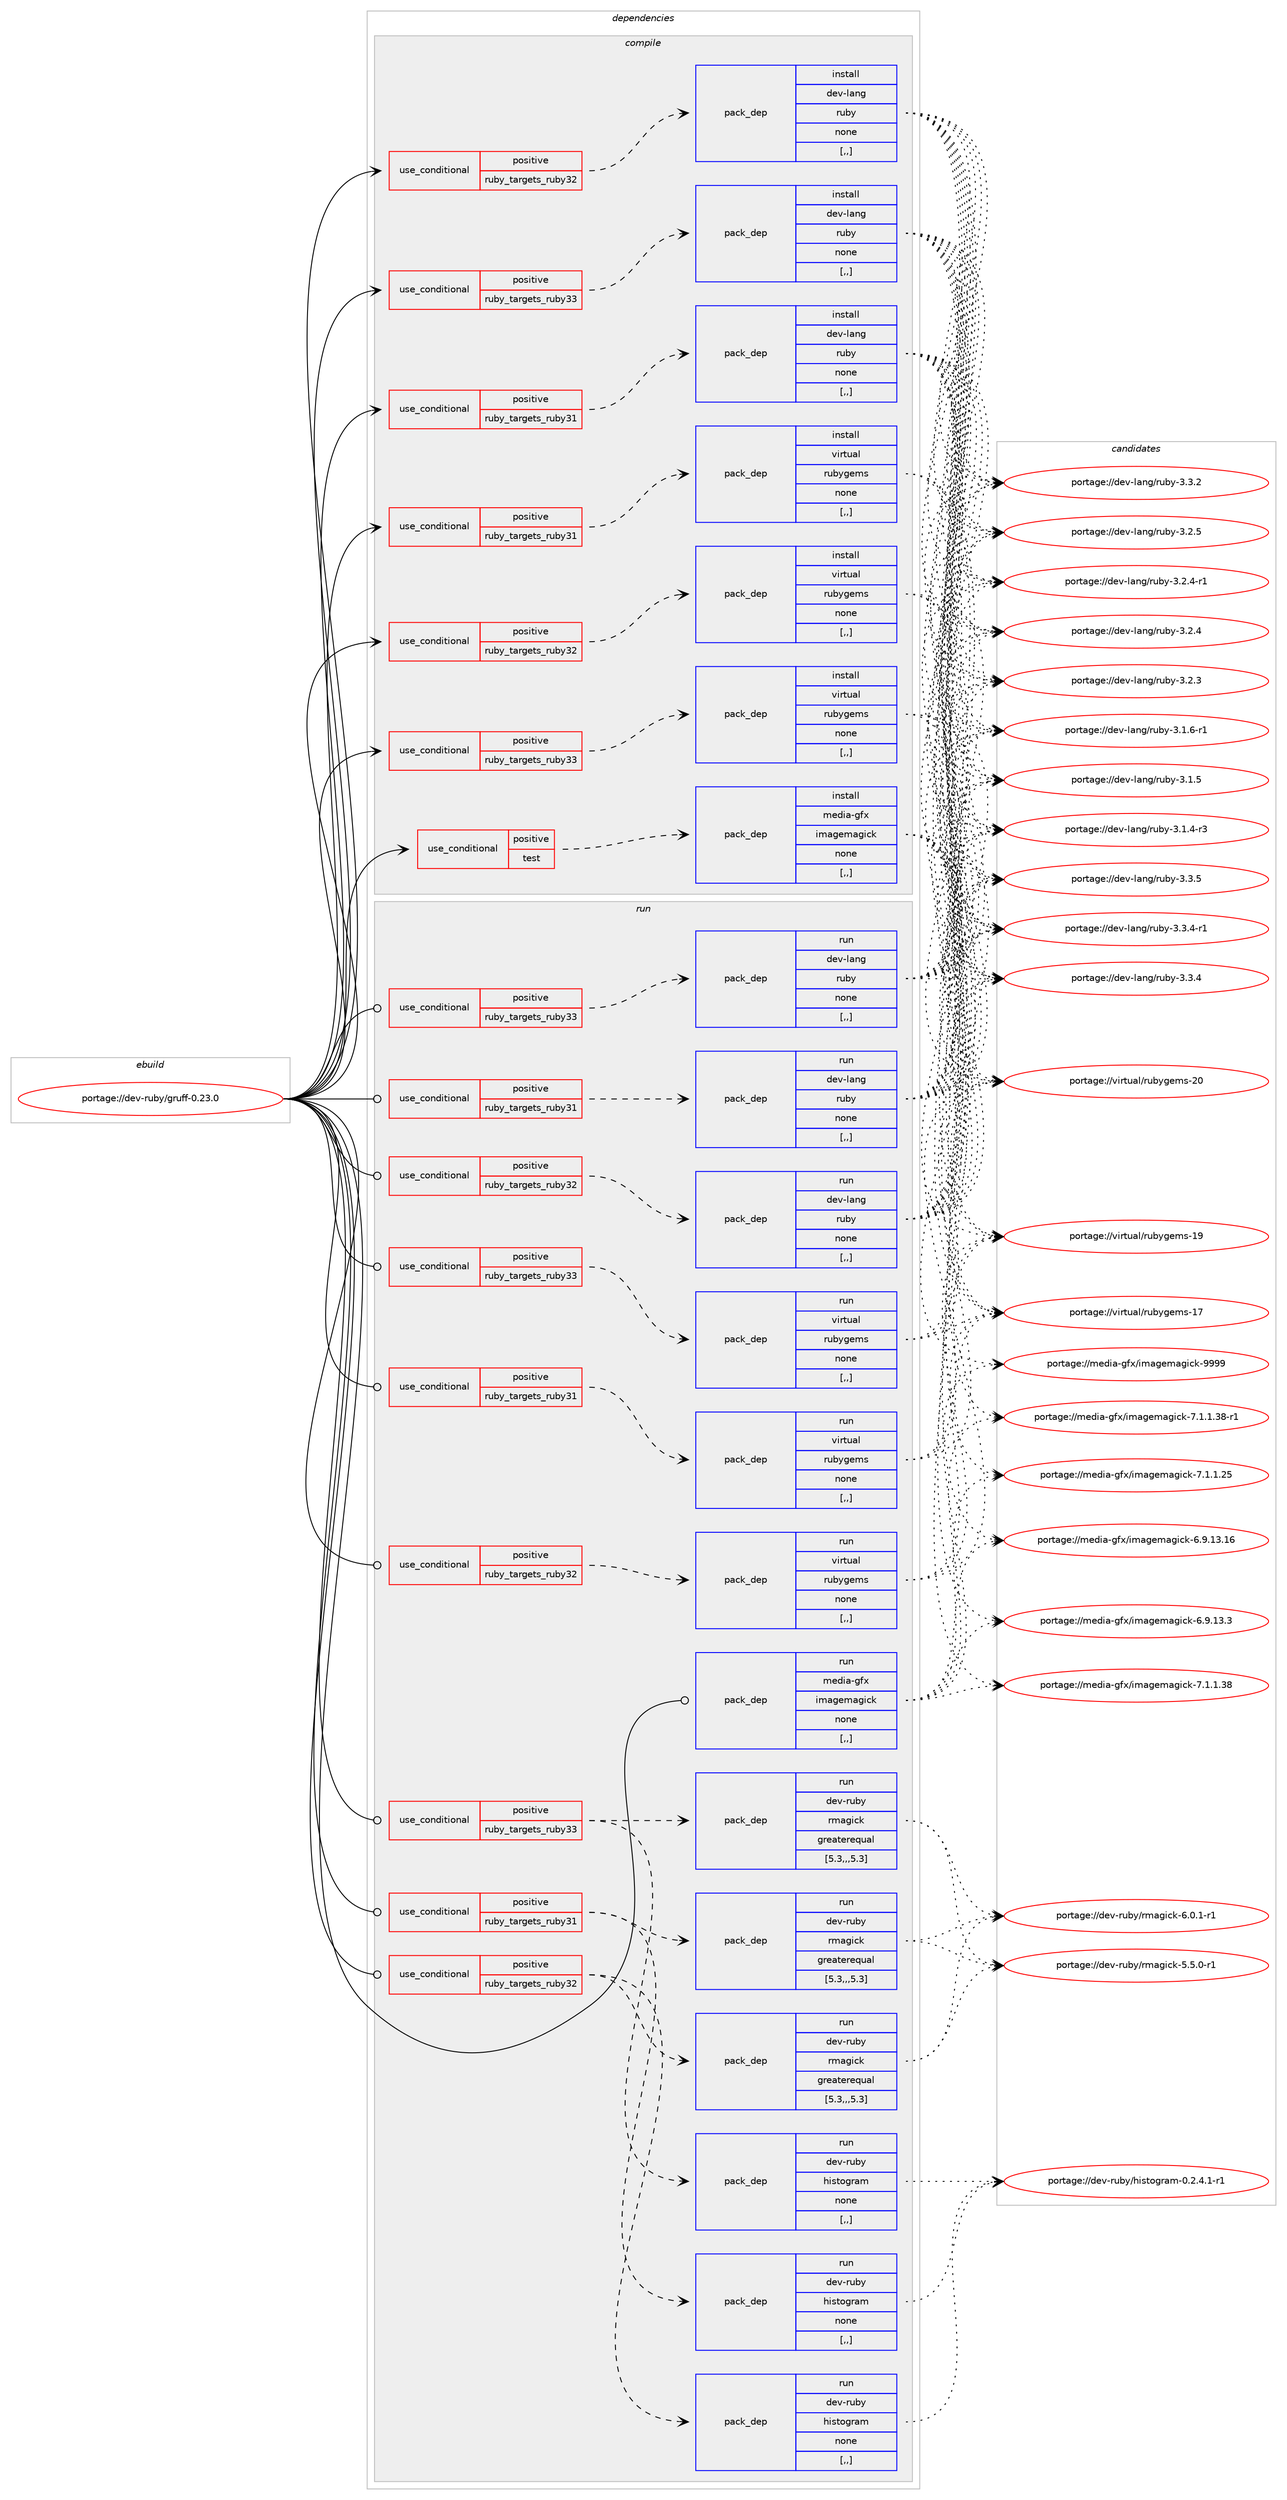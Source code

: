 digraph prolog {

# *************
# Graph options
# *************

newrank=true;
concentrate=true;
compound=true;
graph [rankdir=LR,fontname=Helvetica,fontsize=10,ranksep=1.5];#, ranksep=2.5, nodesep=0.2];
edge  [arrowhead=vee];
node  [fontname=Helvetica,fontsize=10];

# **********
# The ebuild
# **********

subgraph cluster_leftcol {
color=gray;
label=<<i>ebuild</i>>;
id [label="portage://dev-ruby/gruff-0.23.0", color=red, width=4, href="../dev-ruby/gruff-0.23.0.svg"];
}

# ****************
# The dependencies
# ****************

subgraph cluster_midcol {
color=gray;
label=<<i>dependencies</i>>;
subgraph cluster_compile {
fillcolor="#eeeeee";
style=filled;
label=<<i>compile</i>>;
subgraph cond179417 {
dependency681326 [label=<<TABLE BORDER="0" CELLBORDER="1" CELLSPACING="0" CELLPADDING="4"><TR><TD ROWSPAN="3" CELLPADDING="10">use_conditional</TD></TR><TR><TD>positive</TD></TR><TR><TD>ruby_targets_ruby31</TD></TR></TABLE>>, shape=none, color=red];
subgraph pack496986 {
dependency681327 [label=<<TABLE BORDER="0" CELLBORDER="1" CELLSPACING="0" CELLPADDING="4" WIDTH="220"><TR><TD ROWSPAN="6" CELLPADDING="30">pack_dep</TD></TR><TR><TD WIDTH="110">install</TD></TR><TR><TD>dev-lang</TD></TR><TR><TD>ruby</TD></TR><TR><TD>none</TD></TR><TR><TD>[,,]</TD></TR></TABLE>>, shape=none, color=blue];
}
dependency681326:e -> dependency681327:w [weight=20,style="dashed",arrowhead="vee"];
}
id:e -> dependency681326:w [weight=20,style="solid",arrowhead="vee"];
subgraph cond179418 {
dependency681328 [label=<<TABLE BORDER="0" CELLBORDER="1" CELLSPACING="0" CELLPADDING="4"><TR><TD ROWSPAN="3" CELLPADDING="10">use_conditional</TD></TR><TR><TD>positive</TD></TR><TR><TD>ruby_targets_ruby31</TD></TR></TABLE>>, shape=none, color=red];
subgraph pack496987 {
dependency681329 [label=<<TABLE BORDER="0" CELLBORDER="1" CELLSPACING="0" CELLPADDING="4" WIDTH="220"><TR><TD ROWSPAN="6" CELLPADDING="30">pack_dep</TD></TR><TR><TD WIDTH="110">install</TD></TR><TR><TD>virtual</TD></TR><TR><TD>rubygems</TD></TR><TR><TD>none</TD></TR><TR><TD>[,,]</TD></TR></TABLE>>, shape=none, color=blue];
}
dependency681328:e -> dependency681329:w [weight=20,style="dashed",arrowhead="vee"];
}
id:e -> dependency681328:w [weight=20,style="solid",arrowhead="vee"];
subgraph cond179419 {
dependency681330 [label=<<TABLE BORDER="0" CELLBORDER="1" CELLSPACING="0" CELLPADDING="4"><TR><TD ROWSPAN="3" CELLPADDING="10">use_conditional</TD></TR><TR><TD>positive</TD></TR><TR><TD>ruby_targets_ruby32</TD></TR></TABLE>>, shape=none, color=red];
subgraph pack496988 {
dependency681331 [label=<<TABLE BORDER="0" CELLBORDER="1" CELLSPACING="0" CELLPADDING="4" WIDTH="220"><TR><TD ROWSPAN="6" CELLPADDING="30">pack_dep</TD></TR><TR><TD WIDTH="110">install</TD></TR><TR><TD>dev-lang</TD></TR><TR><TD>ruby</TD></TR><TR><TD>none</TD></TR><TR><TD>[,,]</TD></TR></TABLE>>, shape=none, color=blue];
}
dependency681330:e -> dependency681331:w [weight=20,style="dashed",arrowhead="vee"];
}
id:e -> dependency681330:w [weight=20,style="solid",arrowhead="vee"];
subgraph cond179420 {
dependency681332 [label=<<TABLE BORDER="0" CELLBORDER="1" CELLSPACING="0" CELLPADDING="4"><TR><TD ROWSPAN="3" CELLPADDING="10">use_conditional</TD></TR><TR><TD>positive</TD></TR><TR><TD>ruby_targets_ruby32</TD></TR></TABLE>>, shape=none, color=red];
subgraph pack496989 {
dependency681333 [label=<<TABLE BORDER="0" CELLBORDER="1" CELLSPACING="0" CELLPADDING="4" WIDTH="220"><TR><TD ROWSPAN="6" CELLPADDING="30">pack_dep</TD></TR><TR><TD WIDTH="110">install</TD></TR><TR><TD>virtual</TD></TR><TR><TD>rubygems</TD></TR><TR><TD>none</TD></TR><TR><TD>[,,]</TD></TR></TABLE>>, shape=none, color=blue];
}
dependency681332:e -> dependency681333:w [weight=20,style="dashed",arrowhead="vee"];
}
id:e -> dependency681332:w [weight=20,style="solid",arrowhead="vee"];
subgraph cond179421 {
dependency681334 [label=<<TABLE BORDER="0" CELLBORDER="1" CELLSPACING="0" CELLPADDING="4"><TR><TD ROWSPAN="3" CELLPADDING="10">use_conditional</TD></TR><TR><TD>positive</TD></TR><TR><TD>ruby_targets_ruby33</TD></TR></TABLE>>, shape=none, color=red];
subgraph pack496990 {
dependency681335 [label=<<TABLE BORDER="0" CELLBORDER="1" CELLSPACING="0" CELLPADDING="4" WIDTH="220"><TR><TD ROWSPAN="6" CELLPADDING="30">pack_dep</TD></TR><TR><TD WIDTH="110">install</TD></TR><TR><TD>dev-lang</TD></TR><TR><TD>ruby</TD></TR><TR><TD>none</TD></TR><TR><TD>[,,]</TD></TR></TABLE>>, shape=none, color=blue];
}
dependency681334:e -> dependency681335:w [weight=20,style="dashed",arrowhead="vee"];
}
id:e -> dependency681334:w [weight=20,style="solid",arrowhead="vee"];
subgraph cond179422 {
dependency681336 [label=<<TABLE BORDER="0" CELLBORDER="1" CELLSPACING="0" CELLPADDING="4"><TR><TD ROWSPAN="3" CELLPADDING="10">use_conditional</TD></TR><TR><TD>positive</TD></TR><TR><TD>ruby_targets_ruby33</TD></TR></TABLE>>, shape=none, color=red];
subgraph pack496991 {
dependency681337 [label=<<TABLE BORDER="0" CELLBORDER="1" CELLSPACING="0" CELLPADDING="4" WIDTH="220"><TR><TD ROWSPAN="6" CELLPADDING="30">pack_dep</TD></TR><TR><TD WIDTH="110">install</TD></TR><TR><TD>virtual</TD></TR><TR><TD>rubygems</TD></TR><TR><TD>none</TD></TR><TR><TD>[,,]</TD></TR></TABLE>>, shape=none, color=blue];
}
dependency681336:e -> dependency681337:w [weight=20,style="dashed",arrowhead="vee"];
}
id:e -> dependency681336:w [weight=20,style="solid",arrowhead="vee"];
subgraph cond179423 {
dependency681338 [label=<<TABLE BORDER="0" CELLBORDER="1" CELLSPACING="0" CELLPADDING="4"><TR><TD ROWSPAN="3" CELLPADDING="10">use_conditional</TD></TR><TR><TD>positive</TD></TR><TR><TD>test</TD></TR></TABLE>>, shape=none, color=red];
subgraph pack496992 {
dependency681339 [label=<<TABLE BORDER="0" CELLBORDER="1" CELLSPACING="0" CELLPADDING="4" WIDTH="220"><TR><TD ROWSPAN="6" CELLPADDING="30">pack_dep</TD></TR><TR><TD WIDTH="110">install</TD></TR><TR><TD>media-gfx</TD></TR><TR><TD>imagemagick</TD></TR><TR><TD>none</TD></TR><TR><TD>[,,]</TD></TR></TABLE>>, shape=none, color=blue];
}
dependency681338:e -> dependency681339:w [weight=20,style="dashed",arrowhead="vee"];
}
id:e -> dependency681338:w [weight=20,style="solid",arrowhead="vee"];
}
subgraph cluster_compileandrun {
fillcolor="#eeeeee";
style=filled;
label=<<i>compile and run</i>>;
}
subgraph cluster_run {
fillcolor="#eeeeee";
style=filled;
label=<<i>run</i>>;
subgraph cond179424 {
dependency681340 [label=<<TABLE BORDER="0" CELLBORDER="1" CELLSPACING="0" CELLPADDING="4"><TR><TD ROWSPAN="3" CELLPADDING="10">use_conditional</TD></TR><TR><TD>positive</TD></TR><TR><TD>ruby_targets_ruby31</TD></TR></TABLE>>, shape=none, color=red];
subgraph pack496993 {
dependency681341 [label=<<TABLE BORDER="0" CELLBORDER="1" CELLSPACING="0" CELLPADDING="4" WIDTH="220"><TR><TD ROWSPAN="6" CELLPADDING="30">pack_dep</TD></TR><TR><TD WIDTH="110">run</TD></TR><TR><TD>dev-lang</TD></TR><TR><TD>ruby</TD></TR><TR><TD>none</TD></TR><TR><TD>[,,]</TD></TR></TABLE>>, shape=none, color=blue];
}
dependency681340:e -> dependency681341:w [weight=20,style="dashed",arrowhead="vee"];
}
id:e -> dependency681340:w [weight=20,style="solid",arrowhead="odot"];
subgraph cond179425 {
dependency681342 [label=<<TABLE BORDER="0" CELLBORDER="1" CELLSPACING="0" CELLPADDING="4"><TR><TD ROWSPAN="3" CELLPADDING="10">use_conditional</TD></TR><TR><TD>positive</TD></TR><TR><TD>ruby_targets_ruby31</TD></TR></TABLE>>, shape=none, color=red];
subgraph pack496994 {
dependency681343 [label=<<TABLE BORDER="0" CELLBORDER="1" CELLSPACING="0" CELLPADDING="4" WIDTH="220"><TR><TD ROWSPAN="6" CELLPADDING="30">pack_dep</TD></TR><TR><TD WIDTH="110">run</TD></TR><TR><TD>dev-ruby</TD></TR><TR><TD>histogram</TD></TR><TR><TD>none</TD></TR><TR><TD>[,,]</TD></TR></TABLE>>, shape=none, color=blue];
}
dependency681342:e -> dependency681343:w [weight=20,style="dashed",arrowhead="vee"];
subgraph pack496995 {
dependency681344 [label=<<TABLE BORDER="0" CELLBORDER="1" CELLSPACING="0" CELLPADDING="4" WIDTH="220"><TR><TD ROWSPAN="6" CELLPADDING="30">pack_dep</TD></TR><TR><TD WIDTH="110">run</TD></TR><TR><TD>dev-ruby</TD></TR><TR><TD>rmagick</TD></TR><TR><TD>greaterequal</TD></TR><TR><TD>[5.3,,,5.3]</TD></TR></TABLE>>, shape=none, color=blue];
}
dependency681342:e -> dependency681344:w [weight=20,style="dashed",arrowhead="vee"];
}
id:e -> dependency681342:w [weight=20,style="solid",arrowhead="odot"];
subgraph cond179426 {
dependency681345 [label=<<TABLE BORDER="0" CELLBORDER="1" CELLSPACING="0" CELLPADDING="4"><TR><TD ROWSPAN="3" CELLPADDING="10">use_conditional</TD></TR><TR><TD>positive</TD></TR><TR><TD>ruby_targets_ruby31</TD></TR></TABLE>>, shape=none, color=red];
subgraph pack496996 {
dependency681346 [label=<<TABLE BORDER="0" CELLBORDER="1" CELLSPACING="0" CELLPADDING="4" WIDTH="220"><TR><TD ROWSPAN="6" CELLPADDING="30">pack_dep</TD></TR><TR><TD WIDTH="110">run</TD></TR><TR><TD>virtual</TD></TR><TR><TD>rubygems</TD></TR><TR><TD>none</TD></TR><TR><TD>[,,]</TD></TR></TABLE>>, shape=none, color=blue];
}
dependency681345:e -> dependency681346:w [weight=20,style="dashed",arrowhead="vee"];
}
id:e -> dependency681345:w [weight=20,style="solid",arrowhead="odot"];
subgraph cond179427 {
dependency681347 [label=<<TABLE BORDER="0" CELLBORDER="1" CELLSPACING="0" CELLPADDING="4"><TR><TD ROWSPAN="3" CELLPADDING="10">use_conditional</TD></TR><TR><TD>positive</TD></TR><TR><TD>ruby_targets_ruby32</TD></TR></TABLE>>, shape=none, color=red];
subgraph pack496997 {
dependency681348 [label=<<TABLE BORDER="0" CELLBORDER="1" CELLSPACING="0" CELLPADDING="4" WIDTH="220"><TR><TD ROWSPAN="6" CELLPADDING="30">pack_dep</TD></TR><TR><TD WIDTH="110">run</TD></TR><TR><TD>dev-lang</TD></TR><TR><TD>ruby</TD></TR><TR><TD>none</TD></TR><TR><TD>[,,]</TD></TR></TABLE>>, shape=none, color=blue];
}
dependency681347:e -> dependency681348:w [weight=20,style="dashed",arrowhead="vee"];
}
id:e -> dependency681347:w [weight=20,style="solid",arrowhead="odot"];
subgraph cond179428 {
dependency681349 [label=<<TABLE BORDER="0" CELLBORDER="1" CELLSPACING="0" CELLPADDING="4"><TR><TD ROWSPAN="3" CELLPADDING="10">use_conditional</TD></TR><TR><TD>positive</TD></TR><TR><TD>ruby_targets_ruby32</TD></TR></TABLE>>, shape=none, color=red];
subgraph pack496998 {
dependency681350 [label=<<TABLE BORDER="0" CELLBORDER="1" CELLSPACING="0" CELLPADDING="4" WIDTH="220"><TR><TD ROWSPAN="6" CELLPADDING="30">pack_dep</TD></TR><TR><TD WIDTH="110">run</TD></TR><TR><TD>dev-ruby</TD></TR><TR><TD>histogram</TD></TR><TR><TD>none</TD></TR><TR><TD>[,,]</TD></TR></TABLE>>, shape=none, color=blue];
}
dependency681349:e -> dependency681350:w [weight=20,style="dashed",arrowhead="vee"];
subgraph pack496999 {
dependency681351 [label=<<TABLE BORDER="0" CELLBORDER="1" CELLSPACING="0" CELLPADDING="4" WIDTH="220"><TR><TD ROWSPAN="6" CELLPADDING="30">pack_dep</TD></TR><TR><TD WIDTH="110">run</TD></TR><TR><TD>dev-ruby</TD></TR><TR><TD>rmagick</TD></TR><TR><TD>greaterequal</TD></TR><TR><TD>[5.3,,,5.3]</TD></TR></TABLE>>, shape=none, color=blue];
}
dependency681349:e -> dependency681351:w [weight=20,style="dashed",arrowhead="vee"];
}
id:e -> dependency681349:w [weight=20,style="solid",arrowhead="odot"];
subgraph cond179429 {
dependency681352 [label=<<TABLE BORDER="0" CELLBORDER="1" CELLSPACING="0" CELLPADDING="4"><TR><TD ROWSPAN="3" CELLPADDING="10">use_conditional</TD></TR><TR><TD>positive</TD></TR><TR><TD>ruby_targets_ruby32</TD></TR></TABLE>>, shape=none, color=red];
subgraph pack497000 {
dependency681353 [label=<<TABLE BORDER="0" CELLBORDER="1" CELLSPACING="0" CELLPADDING="4" WIDTH="220"><TR><TD ROWSPAN="6" CELLPADDING="30">pack_dep</TD></TR><TR><TD WIDTH="110">run</TD></TR><TR><TD>virtual</TD></TR><TR><TD>rubygems</TD></TR><TR><TD>none</TD></TR><TR><TD>[,,]</TD></TR></TABLE>>, shape=none, color=blue];
}
dependency681352:e -> dependency681353:w [weight=20,style="dashed",arrowhead="vee"];
}
id:e -> dependency681352:w [weight=20,style="solid",arrowhead="odot"];
subgraph cond179430 {
dependency681354 [label=<<TABLE BORDER="0" CELLBORDER="1" CELLSPACING="0" CELLPADDING="4"><TR><TD ROWSPAN="3" CELLPADDING="10">use_conditional</TD></TR><TR><TD>positive</TD></TR><TR><TD>ruby_targets_ruby33</TD></TR></TABLE>>, shape=none, color=red];
subgraph pack497001 {
dependency681355 [label=<<TABLE BORDER="0" CELLBORDER="1" CELLSPACING="0" CELLPADDING="4" WIDTH="220"><TR><TD ROWSPAN="6" CELLPADDING="30">pack_dep</TD></TR><TR><TD WIDTH="110">run</TD></TR><TR><TD>dev-lang</TD></TR><TR><TD>ruby</TD></TR><TR><TD>none</TD></TR><TR><TD>[,,]</TD></TR></TABLE>>, shape=none, color=blue];
}
dependency681354:e -> dependency681355:w [weight=20,style="dashed",arrowhead="vee"];
}
id:e -> dependency681354:w [weight=20,style="solid",arrowhead="odot"];
subgraph cond179431 {
dependency681356 [label=<<TABLE BORDER="0" CELLBORDER="1" CELLSPACING="0" CELLPADDING="4"><TR><TD ROWSPAN="3" CELLPADDING="10">use_conditional</TD></TR><TR><TD>positive</TD></TR><TR><TD>ruby_targets_ruby33</TD></TR></TABLE>>, shape=none, color=red];
subgraph pack497002 {
dependency681357 [label=<<TABLE BORDER="0" CELLBORDER="1" CELLSPACING="0" CELLPADDING="4" WIDTH="220"><TR><TD ROWSPAN="6" CELLPADDING="30">pack_dep</TD></TR><TR><TD WIDTH="110">run</TD></TR><TR><TD>dev-ruby</TD></TR><TR><TD>histogram</TD></TR><TR><TD>none</TD></TR><TR><TD>[,,]</TD></TR></TABLE>>, shape=none, color=blue];
}
dependency681356:e -> dependency681357:w [weight=20,style="dashed",arrowhead="vee"];
subgraph pack497003 {
dependency681358 [label=<<TABLE BORDER="0" CELLBORDER="1" CELLSPACING="0" CELLPADDING="4" WIDTH="220"><TR><TD ROWSPAN="6" CELLPADDING="30">pack_dep</TD></TR><TR><TD WIDTH="110">run</TD></TR><TR><TD>dev-ruby</TD></TR><TR><TD>rmagick</TD></TR><TR><TD>greaterequal</TD></TR><TR><TD>[5.3,,,5.3]</TD></TR></TABLE>>, shape=none, color=blue];
}
dependency681356:e -> dependency681358:w [weight=20,style="dashed",arrowhead="vee"];
}
id:e -> dependency681356:w [weight=20,style="solid",arrowhead="odot"];
subgraph cond179432 {
dependency681359 [label=<<TABLE BORDER="0" CELLBORDER="1" CELLSPACING="0" CELLPADDING="4"><TR><TD ROWSPAN="3" CELLPADDING="10">use_conditional</TD></TR><TR><TD>positive</TD></TR><TR><TD>ruby_targets_ruby33</TD></TR></TABLE>>, shape=none, color=red];
subgraph pack497004 {
dependency681360 [label=<<TABLE BORDER="0" CELLBORDER="1" CELLSPACING="0" CELLPADDING="4" WIDTH="220"><TR><TD ROWSPAN="6" CELLPADDING="30">pack_dep</TD></TR><TR><TD WIDTH="110">run</TD></TR><TR><TD>virtual</TD></TR><TR><TD>rubygems</TD></TR><TR><TD>none</TD></TR><TR><TD>[,,]</TD></TR></TABLE>>, shape=none, color=blue];
}
dependency681359:e -> dependency681360:w [weight=20,style="dashed",arrowhead="vee"];
}
id:e -> dependency681359:w [weight=20,style="solid",arrowhead="odot"];
subgraph pack497005 {
dependency681361 [label=<<TABLE BORDER="0" CELLBORDER="1" CELLSPACING="0" CELLPADDING="4" WIDTH="220"><TR><TD ROWSPAN="6" CELLPADDING="30">pack_dep</TD></TR><TR><TD WIDTH="110">run</TD></TR><TR><TD>media-gfx</TD></TR><TR><TD>imagemagick</TD></TR><TR><TD>none</TD></TR><TR><TD>[,,]</TD></TR></TABLE>>, shape=none, color=blue];
}
id:e -> dependency681361:w [weight=20,style="solid",arrowhead="odot"];
}
}

# **************
# The candidates
# **************

subgraph cluster_choices {
rank=same;
color=gray;
label=<<i>candidates</i>>;

subgraph choice496986 {
color=black;
nodesep=1;
choice10010111845108971101034711411798121455146514653 [label="portage://dev-lang/ruby-3.3.5", color=red, width=4,href="../dev-lang/ruby-3.3.5.svg"];
choice100101118451089711010347114117981214551465146524511449 [label="portage://dev-lang/ruby-3.3.4-r1", color=red, width=4,href="../dev-lang/ruby-3.3.4-r1.svg"];
choice10010111845108971101034711411798121455146514652 [label="portage://dev-lang/ruby-3.3.4", color=red, width=4,href="../dev-lang/ruby-3.3.4.svg"];
choice10010111845108971101034711411798121455146514650 [label="portage://dev-lang/ruby-3.3.2", color=red, width=4,href="../dev-lang/ruby-3.3.2.svg"];
choice10010111845108971101034711411798121455146504653 [label="portage://dev-lang/ruby-3.2.5", color=red, width=4,href="../dev-lang/ruby-3.2.5.svg"];
choice100101118451089711010347114117981214551465046524511449 [label="portage://dev-lang/ruby-3.2.4-r1", color=red, width=4,href="../dev-lang/ruby-3.2.4-r1.svg"];
choice10010111845108971101034711411798121455146504652 [label="portage://dev-lang/ruby-3.2.4", color=red, width=4,href="../dev-lang/ruby-3.2.4.svg"];
choice10010111845108971101034711411798121455146504651 [label="portage://dev-lang/ruby-3.2.3", color=red, width=4,href="../dev-lang/ruby-3.2.3.svg"];
choice100101118451089711010347114117981214551464946544511449 [label="portage://dev-lang/ruby-3.1.6-r1", color=red, width=4,href="../dev-lang/ruby-3.1.6-r1.svg"];
choice10010111845108971101034711411798121455146494653 [label="portage://dev-lang/ruby-3.1.5", color=red, width=4,href="../dev-lang/ruby-3.1.5.svg"];
choice100101118451089711010347114117981214551464946524511451 [label="portage://dev-lang/ruby-3.1.4-r3", color=red, width=4,href="../dev-lang/ruby-3.1.4-r3.svg"];
dependency681327:e -> choice10010111845108971101034711411798121455146514653:w [style=dotted,weight="100"];
dependency681327:e -> choice100101118451089711010347114117981214551465146524511449:w [style=dotted,weight="100"];
dependency681327:e -> choice10010111845108971101034711411798121455146514652:w [style=dotted,weight="100"];
dependency681327:e -> choice10010111845108971101034711411798121455146514650:w [style=dotted,weight="100"];
dependency681327:e -> choice10010111845108971101034711411798121455146504653:w [style=dotted,weight="100"];
dependency681327:e -> choice100101118451089711010347114117981214551465046524511449:w [style=dotted,weight="100"];
dependency681327:e -> choice10010111845108971101034711411798121455146504652:w [style=dotted,weight="100"];
dependency681327:e -> choice10010111845108971101034711411798121455146504651:w [style=dotted,weight="100"];
dependency681327:e -> choice100101118451089711010347114117981214551464946544511449:w [style=dotted,weight="100"];
dependency681327:e -> choice10010111845108971101034711411798121455146494653:w [style=dotted,weight="100"];
dependency681327:e -> choice100101118451089711010347114117981214551464946524511451:w [style=dotted,weight="100"];
}
subgraph choice496987 {
color=black;
nodesep=1;
choice118105114116117971084711411798121103101109115455048 [label="portage://virtual/rubygems-20", color=red, width=4,href="../virtual/rubygems-20.svg"];
choice118105114116117971084711411798121103101109115454957 [label="portage://virtual/rubygems-19", color=red, width=4,href="../virtual/rubygems-19.svg"];
choice118105114116117971084711411798121103101109115454955 [label="portage://virtual/rubygems-17", color=red, width=4,href="../virtual/rubygems-17.svg"];
dependency681329:e -> choice118105114116117971084711411798121103101109115455048:w [style=dotted,weight="100"];
dependency681329:e -> choice118105114116117971084711411798121103101109115454957:w [style=dotted,weight="100"];
dependency681329:e -> choice118105114116117971084711411798121103101109115454955:w [style=dotted,weight="100"];
}
subgraph choice496988 {
color=black;
nodesep=1;
choice10010111845108971101034711411798121455146514653 [label="portage://dev-lang/ruby-3.3.5", color=red, width=4,href="../dev-lang/ruby-3.3.5.svg"];
choice100101118451089711010347114117981214551465146524511449 [label="portage://dev-lang/ruby-3.3.4-r1", color=red, width=4,href="../dev-lang/ruby-3.3.4-r1.svg"];
choice10010111845108971101034711411798121455146514652 [label="portage://dev-lang/ruby-3.3.4", color=red, width=4,href="../dev-lang/ruby-3.3.4.svg"];
choice10010111845108971101034711411798121455146514650 [label="portage://dev-lang/ruby-3.3.2", color=red, width=4,href="../dev-lang/ruby-3.3.2.svg"];
choice10010111845108971101034711411798121455146504653 [label="portage://dev-lang/ruby-3.2.5", color=red, width=4,href="../dev-lang/ruby-3.2.5.svg"];
choice100101118451089711010347114117981214551465046524511449 [label="portage://dev-lang/ruby-3.2.4-r1", color=red, width=4,href="../dev-lang/ruby-3.2.4-r1.svg"];
choice10010111845108971101034711411798121455146504652 [label="portage://dev-lang/ruby-3.2.4", color=red, width=4,href="../dev-lang/ruby-3.2.4.svg"];
choice10010111845108971101034711411798121455146504651 [label="portage://dev-lang/ruby-3.2.3", color=red, width=4,href="../dev-lang/ruby-3.2.3.svg"];
choice100101118451089711010347114117981214551464946544511449 [label="portage://dev-lang/ruby-3.1.6-r1", color=red, width=4,href="../dev-lang/ruby-3.1.6-r1.svg"];
choice10010111845108971101034711411798121455146494653 [label="portage://dev-lang/ruby-3.1.5", color=red, width=4,href="../dev-lang/ruby-3.1.5.svg"];
choice100101118451089711010347114117981214551464946524511451 [label="portage://dev-lang/ruby-3.1.4-r3", color=red, width=4,href="../dev-lang/ruby-3.1.4-r3.svg"];
dependency681331:e -> choice10010111845108971101034711411798121455146514653:w [style=dotted,weight="100"];
dependency681331:e -> choice100101118451089711010347114117981214551465146524511449:w [style=dotted,weight="100"];
dependency681331:e -> choice10010111845108971101034711411798121455146514652:w [style=dotted,weight="100"];
dependency681331:e -> choice10010111845108971101034711411798121455146514650:w [style=dotted,weight="100"];
dependency681331:e -> choice10010111845108971101034711411798121455146504653:w [style=dotted,weight="100"];
dependency681331:e -> choice100101118451089711010347114117981214551465046524511449:w [style=dotted,weight="100"];
dependency681331:e -> choice10010111845108971101034711411798121455146504652:w [style=dotted,weight="100"];
dependency681331:e -> choice10010111845108971101034711411798121455146504651:w [style=dotted,weight="100"];
dependency681331:e -> choice100101118451089711010347114117981214551464946544511449:w [style=dotted,weight="100"];
dependency681331:e -> choice10010111845108971101034711411798121455146494653:w [style=dotted,weight="100"];
dependency681331:e -> choice100101118451089711010347114117981214551464946524511451:w [style=dotted,weight="100"];
}
subgraph choice496989 {
color=black;
nodesep=1;
choice118105114116117971084711411798121103101109115455048 [label="portage://virtual/rubygems-20", color=red, width=4,href="../virtual/rubygems-20.svg"];
choice118105114116117971084711411798121103101109115454957 [label="portage://virtual/rubygems-19", color=red, width=4,href="../virtual/rubygems-19.svg"];
choice118105114116117971084711411798121103101109115454955 [label="portage://virtual/rubygems-17", color=red, width=4,href="../virtual/rubygems-17.svg"];
dependency681333:e -> choice118105114116117971084711411798121103101109115455048:w [style=dotted,weight="100"];
dependency681333:e -> choice118105114116117971084711411798121103101109115454957:w [style=dotted,weight="100"];
dependency681333:e -> choice118105114116117971084711411798121103101109115454955:w [style=dotted,weight="100"];
}
subgraph choice496990 {
color=black;
nodesep=1;
choice10010111845108971101034711411798121455146514653 [label="portage://dev-lang/ruby-3.3.5", color=red, width=4,href="../dev-lang/ruby-3.3.5.svg"];
choice100101118451089711010347114117981214551465146524511449 [label="portage://dev-lang/ruby-3.3.4-r1", color=red, width=4,href="../dev-lang/ruby-3.3.4-r1.svg"];
choice10010111845108971101034711411798121455146514652 [label="portage://dev-lang/ruby-3.3.4", color=red, width=4,href="../dev-lang/ruby-3.3.4.svg"];
choice10010111845108971101034711411798121455146514650 [label="portage://dev-lang/ruby-3.3.2", color=red, width=4,href="../dev-lang/ruby-3.3.2.svg"];
choice10010111845108971101034711411798121455146504653 [label="portage://dev-lang/ruby-3.2.5", color=red, width=4,href="../dev-lang/ruby-3.2.5.svg"];
choice100101118451089711010347114117981214551465046524511449 [label="portage://dev-lang/ruby-3.2.4-r1", color=red, width=4,href="../dev-lang/ruby-3.2.4-r1.svg"];
choice10010111845108971101034711411798121455146504652 [label="portage://dev-lang/ruby-3.2.4", color=red, width=4,href="../dev-lang/ruby-3.2.4.svg"];
choice10010111845108971101034711411798121455146504651 [label="portage://dev-lang/ruby-3.2.3", color=red, width=4,href="../dev-lang/ruby-3.2.3.svg"];
choice100101118451089711010347114117981214551464946544511449 [label="portage://dev-lang/ruby-3.1.6-r1", color=red, width=4,href="../dev-lang/ruby-3.1.6-r1.svg"];
choice10010111845108971101034711411798121455146494653 [label="portage://dev-lang/ruby-3.1.5", color=red, width=4,href="../dev-lang/ruby-3.1.5.svg"];
choice100101118451089711010347114117981214551464946524511451 [label="portage://dev-lang/ruby-3.1.4-r3", color=red, width=4,href="../dev-lang/ruby-3.1.4-r3.svg"];
dependency681335:e -> choice10010111845108971101034711411798121455146514653:w [style=dotted,weight="100"];
dependency681335:e -> choice100101118451089711010347114117981214551465146524511449:w [style=dotted,weight="100"];
dependency681335:e -> choice10010111845108971101034711411798121455146514652:w [style=dotted,weight="100"];
dependency681335:e -> choice10010111845108971101034711411798121455146514650:w [style=dotted,weight="100"];
dependency681335:e -> choice10010111845108971101034711411798121455146504653:w [style=dotted,weight="100"];
dependency681335:e -> choice100101118451089711010347114117981214551465046524511449:w [style=dotted,weight="100"];
dependency681335:e -> choice10010111845108971101034711411798121455146504652:w [style=dotted,weight="100"];
dependency681335:e -> choice10010111845108971101034711411798121455146504651:w [style=dotted,weight="100"];
dependency681335:e -> choice100101118451089711010347114117981214551464946544511449:w [style=dotted,weight="100"];
dependency681335:e -> choice10010111845108971101034711411798121455146494653:w [style=dotted,weight="100"];
dependency681335:e -> choice100101118451089711010347114117981214551464946524511451:w [style=dotted,weight="100"];
}
subgraph choice496991 {
color=black;
nodesep=1;
choice118105114116117971084711411798121103101109115455048 [label="portage://virtual/rubygems-20", color=red, width=4,href="../virtual/rubygems-20.svg"];
choice118105114116117971084711411798121103101109115454957 [label="portage://virtual/rubygems-19", color=red, width=4,href="../virtual/rubygems-19.svg"];
choice118105114116117971084711411798121103101109115454955 [label="portage://virtual/rubygems-17", color=red, width=4,href="../virtual/rubygems-17.svg"];
dependency681337:e -> choice118105114116117971084711411798121103101109115455048:w [style=dotted,weight="100"];
dependency681337:e -> choice118105114116117971084711411798121103101109115454957:w [style=dotted,weight="100"];
dependency681337:e -> choice118105114116117971084711411798121103101109115454955:w [style=dotted,weight="100"];
}
subgraph choice496992 {
color=black;
nodesep=1;
choice1091011001059745103102120471051099710310110997103105991074557575757 [label="portage://media-gfx/imagemagick-9999", color=red, width=4,href="../media-gfx/imagemagick-9999.svg"];
choice1091011001059745103102120471051099710310110997103105991074555464946494651564511449 [label="portage://media-gfx/imagemagick-7.1.1.38-r1", color=red, width=4,href="../media-gfx/imagemagick-7.1.1.38-r1.svg"];
choice109101100105974510310212047105109971031011099710310599107455546494649465156 [label="portage://media-gfx/imagemagick-7.1.1.38", color=red, width=4,href="../media-gfx/imagemagick-7.1.1.38.svg"];
choice109101100105974510310212047105109971031011099710310599107455546494649465053 [label="portage://media-gfx/imagemagick-7.1.1.25", color=red, width=4,href="../media-gfx/imagemagick-7.1.1.25.svg"];
choice10910110010597451031021204710510997103101109971031059910745544657464951464954 [label="portage://media-gfx/imagemagick-6.9.13.16", color=red, width=4,href="../media-gfx/imagemagick-6.9.13.16.svg"];
choice109101100105974510310212047105109971031011099710310599107455446574649514651 [label="portage://media-gfx/imagemagick-6.9.13.3", color=red, width=4,href="../media-gfx/imagemagick-6.9.13.3.svg"];
dependency681339:e -> choice1091011001059745103102120471051099710310110997103105991074557575757:w [style=dotted,weight="100"];
dependency681339:e -> choice1091011001059745103102120471051099710310110997103105991074555464946494651564511449:w [style=dotted,weight="100"];
dependency681339:e -> choice109101100105974510310212047105109971031011099710310599107455546494649465156:w [style=dotted,weight="100"];
dependency681339:e -> choice109101100105974510310212047105109971031011099710310599107455546494649465053:w [style=dotted,weight="100"];
dependency681339:e -> choice10910110010597451031021204710510997103101109971031059910745544657464951464954:w [style=dotted,weight="100"];
dependency681339:e -> choice109101100105974510310212047105109971031011099710310599107455446574649514651:w [style=dotted,weight="100"];
}
subgraph choice496993 {
color=black;
nodesep=1;
choice10010111845108971101034711411798121455146514653 [label="portage://dev-lang/ruby-3.3.5", color=red, width=4,href="../dev-lang/ruby-3.3.5.svg"];
choice100101118451089711010347114117981214551465146524511449 [label="portage://dev-lang/ruby-3.3.4-r1", color=red, width=4,href="../dev-lang/ruby-3.3.4-r1.svg"];
choice10010111845108971101034711411798121455146514652 [label="portage://dev-lang/ruby-3.3.4", color=red, width=4,href="../dev-lang/ruby-3.3.4.svg"];
choice10010111845108971101034711411798121455146514650 [label="portage://dev-lang/ruby-3.3.2", color=red, width=4,href="../dev-lang/ruby-3.3.2.svg"];
choice10010111845108971101034711411798121455146504653 [label="portage://dev-lang/ruby-3.2.5", color=red, width=4,href="../dev-lang/ruby-3.2.5.svg"];
choice100101118451089711010347114117981214551465046524511449 [label="portage://dev-lang/ruby-3.2.4-r1", color=red, width=4,href="../dev-lang/ruby-3.2.4-r1.svg"];
choice10010111845108971101034711411798121455146504652 [label="portage://dev-lang/ruby-3.2.4", color=red, width=4,href="../dev-lang/ruby-3.2.4.svg"];
choice10010111845108971101034711411798121455146504651 [label="portage://dev-lang/ruby-3.2.3", color=red, width=4,href="../dev-lang/ruby-3.2.3.svg"];
choice100101118451089711010347114117981214551464946544511449 [label="portage://dev-lang/ruby-3.1.6-r1", color=red, width=4,href="../dev-lang/ruby-3.1.6-r1.svg"];
choice10010111845108971101034711411798121455146494653 [label="portage://dev-lang/ruby-3.1.5", color=red, width=4,href="../dev-lang/ruby-3.1.5.svg"];
choice100101118451089711010347114117981214551464946524511451 [label="portage://dev-lang/ruby-3.1.4-r3", color=red, width=4,href="../dev-lang/ruby-3.1.4-r3.svg"];
dependency681341:e -> choice10010111845108971101034711411798121455146514653:w [style=dotted,weight="100"];
dependency681341:e -> choice100101118451089711010347114117981214551465146524511449:w [style=dotted,weight="100"];
dependency681341:e -> choice10010111845108971101034711411798121455146514652:w [style=dotted,weight="100"];
dependency681341:e -> choice10010111845108971101034711411798121455146514650:w [style=dotted,weight="100"];
dependency681341:e -> choice10010111845108971101034711411798121455146504653:w [style=dotted,weight="100"];
dependency681341:e -> choice100101118451089711010347114117981214551465046524511449:w [style=dotted,weight="100"];
dependency681341:e -> choice10010111845108971101034711411798121455146504652:w [style=dotted,weight="100"];
dependency681341:e -> choice10010111845108971101034711411798121455146504651:w [style=dotted,weight="100"];
dependency681341:e -> choice100101118451089711010347114117981214551464946544511449:w [style=dotted,weight="100"];
dependency681341:e -> choice10010111845108971101034711411798121455146494653:w [style=dotted,weight="100"];
dependency681341:e -> choice100101118451089711010347114117981214551464946524511451:w [style=dotted,weight="100"];
}
subgraph choice496994 {
color=black;
nodesep=1;
choice1001011184511411798121471041051151161111031149710945484650465246494511449 [label="portage://dev-ruby/histogram-0.2.4.1-r1", color=red, width=4,href="../dev-ruby/histogram-0.2.4.1-r1.svg"];
dependency681343:e -> choice1001011184511411798121471041051151161111031149710945484650465246494511449:w [style=dotted,weight="100"];
}
subgraph choice496995 {
color=black;
nodesep=1;
choice10010111845114117981214711410997103105991074554464846494511449 [label="portage://dev-ruby/rmagick-6.0.1-r1", color=red, width=4,href="../dev-ruby/rmagick-6.0.1-r1.svg"];
choice10010111845114117981214711410997103105991074553465346484511449 [label="portage://dev-ruby/rmagick-5.5.0-r1", color=red, width=4,href="../dev-ruby/rmagick-5.5.0-r1.svg"];
dependency681344:e -> choice10010111845114117981214711410997103105991074554464846494511449:w [style=dotted,weight="100"];
dependency681344:e -> choice10010111845114117981214711410997103105991074553465346484511449:w [style=dotted,weight="100"];
}
subgraph choice496996 {
color=black;
nodesep=1;
choice118105114116117971084711411798121103101109115455048 [label="portage://virtual/rubygems-20", color=red, width=4,href="../virtual/rubygems-20.svg"];
choice118105114116117971084711411798121103101109115454957 [label="portage://virtual/rubygems-19", color=red, width=4,href="../virtual/rubygems-19.svg"];
choice118105114116117971084711411798121103101109115454955 [label="portage://virtual/rubygems-17", color=red, width=4,href="../virtual/rubygems-17.svg"];
dependency681346:e -> choice118105114116117971084711411798121103101109115455048:w [style=dotted,weight="100"];
dependency681346:e -> choice118105114116117971084711411798121103101109115454957:w [style=dotted,weight="100"];
dependency681346:e -> choice118105114116117971084711411798121103101109115454955:w [style=dotted,weight="100"];
}
subgraph choice496997 {
color=black;
nodesep=1;
choice10010111845108971101034711411798121455146514653 [label="portage://dev-lang/ruby-3.3.5", color=red, width=4,href="../dev-lang/ruby-3.3.5.svg"];
choice100101118451089711010347114117981214551465146524511449 [label="portage://dev-lang/ruby-3.3.4-r1", color=red, width=4,href="../dev-lang/ruby-3.3.4-r1.svg"];
choice10010111845108971101034711411798121455146514652 [label="portage://dev-lang/ruby-3.3.4", color=red, width=4,href="../dev-lang/ruby-3.3.4.svg"];
choice10010111845108971101034711411798121455146514650 [label="portage://dev-lang/ruby-3.3.2", color=red, width=4,href="../dev-lang/ruby-3.3.2.svg"];
choice10010111845108971101034711411798121455146504653 [label="portage://dev-lang/ruby-3.2.5", color=red, width=4,href="../dev-lang/ruby-3.2.5.svg"];
choice100101118451089711010347114117981214551465046524511449 [label="portage://dev-lang/ruby-3.2.4-r1", color=red, width=4,href="../dev-lang/ruby-3.2.4-r1.svg"];
choice10010111845108971101034711411798121455146504652 [label="portage://dev-lang/ruby-3.2.4", color=red, width=4,href="../dev-lang/ruby-3.2.4.svg"];
choice10010111845108971101034711411798121455146504651 [label="portage://dev-lang/ruby-3.2.3", color=red, width=4,href="../dev-lang/ruby-3.2.3.svg"];
choice100101118451089711010347114117981214551464946544511449 [label="portage://dev-lang/ruby-3.1.6-r1", color=red, width=4,href="../dev-lang/ruby-3.1.6-r1.svg"];
choice10010111845108971101034711411798121455146494653 [label="portage://dev-lang/ruby-3.1.5", color=red, width=4,href="../dev-lang/ruby-3.1.5.svg"];
choice100101118451089711010347114117981214551464946524511451 [label="portage://dev-lang/ruby-3.1.4-r3", color=red, width=4,href="../dev-lang/ruby-3.1.4-r3.svg"];
dependency681348:e -> choice10010111845108971101034711411798121455146514653:w [style=dotted,weight="100"];
dependency681348:e -> choice100101118451089711010347114117981214551465146524511449:w [style=dotted,weight="100"];
dependency681348:e -> choice10010111845108971101034711411798121455146514652:w [style=dotted,weight="100"];
dependency681348:e -> choice10010111845108971101034711411798121455146514650:w [style=dotted,weight="100"];
dependency681348:e -> choice10010111845108971101034711411798121455146504653:w [style=dotted,weight="100"];
dependency681348:e -> choice100101118451089711010347114117981214551465046524511449:w [style=dotted,weight="100"];
dependency681348:e -> choice10010111845108971101034711411798121455146504652:w [style=dotted,weight="100"];
dependency681348:e -> choice10010111845108971101034711411798121455146504651:w [style=dotted,weight="100"];
dependency681348:e -> choice100101118451089711010347114117981214551464946544511449:w [style=dotted,weight="100"];
dependency681348:e -> choice10010111845108971101034711411798121455146494653:w [style=dotted,weight="100"];
dependency681348:e -> choice100101118451089711010347114117981214551464946524511451:w [style=dotted,weight="100"];
}
subgraph choice496998 {
color=black;
nodesep=1;
choice1001011184511411798121471041051151161111031149710945484650465246494511449 [label="portage://dev-ruby/histogram-0.2.4.1-r1", color=red, width=4,href="../dev-ruby/histogram-0.2.4.1-r1.svg"];
dependency681350:e -> choice1001011184511411798121471041051151161111031149710945484650465246494511449:w [style=dotted,weight="100"];
}
subgraph choice496999 {
color=black;
nodesep=1;
choice10010111845114117981214711410997103105991074554464846494511449 [label="portage://dev-ruby/rmagick-6.0.1-r1", color=red, width=4,href="../dev-ruby/rmagick-6.0.1-r1.svg"];
choice10010111845114117981214711410997103105991074553465346484511449 [label="portage://dev-ruby/rmagick-5.5.0-r1", color=red, width=4,href="../dev-ruby/rmagick-5.5.0-r1.svg"];
dependency681351:e -> choice10010111845114117981214711410997103105991074554464846494511449:w [style=dotted,weight="100"];
dependency681351:e -> choice10010111845114117981214711410997103105991074553465346484511449:w [style=dotted,weight="100"];
}
subgraph choice497000 {
color=black;
nodesep=1;
choice118105114116117971084711411798121103101109115455048 [label="portage://virtual/rubygems-20", color=red, width=4,href="../virtual/rubygems-20.svg"];
choice118105114116117971084711411798121103101109115454957 [label="portage://virtual/rubygems-19", color=red, width=4,href="../virtual/rubygems-19.svg"];
choice118105114116117971084711411798121103101109115454955 [label="portage://virtual/rubygems-17", color=red, width=4,href="../virtual/rubygems-17.svg"];
dependency681353:e -> choice118105114116117971084711411798121103101109115455048:w [style=dotted,weight="100"];
dependency681353:e -> choice118105114116117971084711411798121103101109115454957:w [style=dotted,weight="100"];
dependency681353:e -> choice118105114116117971084711411798121103101109115454955:w [style=dotted,weight="100"];
}
subgraph choice497001 {
color=black;
nodesep=1;
choice10010111845108971101034711411798121455146514653 [label="portage://dev-lang/ruby-3.3.5", color=red, width=4,href="../dev-lang/ruby-3.3.5.svg"];
choice100101118451089711010347114117981214551465146524511449 [label="portage://dev-lang/ruby-3.3.4-r1", color=red, width=4,href="../dev-lang/ruby-3.3.4-r1.svg"];
choice10010111845108971101034711411798121455146514652 [label="portage://dev-lang/ruby-3.3.4", color=red, width=4,href="../dev-lang/ruby-3.3.4.svg"];
choice10010111845108971101034711411798121455146514650 [label="portage://dev-lang/ruby-3.3.2", color=red, width=4,href="../dev-lang/ruby-3.3.2.svg"];
choice10010111845108971101034711411798121455146504653 [label="portage://dev-lang/ruby-3.2.5", color=red, width=4,href="../dev-lang/ruby-3.2.5.svg"];
choice100101118451089711010347114117981214551465046524511449 [label="portage://dev-lang/ruby-3.2.4-r1", color=red, width=4,href="../dev-lang/ruby-3.2.4-r1.svg"];
choice10010111845108971101034711411798121455146504652 [label="portage://dev-lang/ruby-3.2.4", color=red, width=4,href="../dev-lang/ruby-3.2.4.svg"];
choice10010111845108971101034711411798121455146504651 [label="portage://dev-lang/ruby-3.2.3", color=red, width=4,href="../dev-lang/ruby-3.2.3.svg"];
choice100101118451089711010347114117981214551464946544511449 [label="portage://dev-lang/ruby-3.1.6-r1", color=red, width=4,href="../dev-lang/ruby-3.1.6-r1.svg"];
choice10010111845108971101034711411798121455146494653 [label="portage://dev-lang/ruby-3.1.5", color=red, width=4,href="../dev-lang/ruby-3.1.5.svg"];
choice100101118451089711010347114117981214551464946524511451 [label="portage://dev-lang/ruby-3.1.4-r3", color=red, width=4,href="../dev-lang/ruby-3.1.4-r3.svg"];
dependency681355:e -> choice10010111845108971101034711411798121455146514653:w [style=dotted,weight="100"];
dependency681355:e -> choice100101118451089711010347114117981214551465146524511449:w [style=dotted,weight="100"];
dependency681355:e -> choice10010111845108971101034711411798121455146514652:w [style=dotted,weight="100"];
dependency681355:e -> choice10010111845108971101034711411798121455146514650:w [style=dotted,weight="100"];
dependency681355:e -> choice10010111845108971101034711411798121455146504653:w [style=dotted,weight="100"];
dependency681355:e -> choice100101118451089711010347114117981214551465046524511449:w [style=dotted,weight="100"];
dependency681355:e -> choice10010111845108971101034711411798121455146504652:w [style=dotted,weight="100"];
dependency681355:e -> choice10010111845108971101034711411798121455146504651:w [style=dotted,weight="100"];
dependency681355:e -> choice100101118451089711010347114117981214551464946544511449:w [style=dotted,weight="100"];
dependency681355:e -> choice10010111845108971101034711411798121455146494653:w [style=dotted,weight="100"];
dependency681355:e -> choice100101118451089711010347114117981214551464946524511451:w [style=dotted,weight="100"];
}
subgraph choice497002 {
color=black;
nodesep=1;
choice1001011184511411798121471041051151161111031149710945484650465246494511449 [label="portage://dev-ruby/histogram-0.2.4.1-r1", color=red, width=4,href="../dev-ruby/histogram-0.2.4.1-r1.svg"];
dependency681357:e -> choice1001011184511411798121471041051151161111031149710945484650465246494511449:w [style=dotted,weight="100"];
}
subgraph choice497003 {
color=black;
nodesep=1;
choice10010111845114117981214711410997103105991074554464846494511449 [label="portage://dev-ruby/rmagick-6.0.1-r1", color=red, width=4,href="../dev-ruby/rmagick-6.0.1-r1.svg"];
choice10010111845114117981214711410997103105991074553465346484511449 [label="portage://dev-ruby/rmagick-5.5.0-r1", color=red, width=4,href="../dev-ruby/rmagick-5.5.0-r1.svg"];
dependency681358:e -> choice10010111845114117981214711410997103105991074554464846494511449:w [style=dotted,weight="100"];
dependency681358:e -> choice10010111845114117981214711410997103105991074553465346484511449:w [style=dotted,weight="100"];
}
subgraph choice497004 {
color=black;
nodesep=1;
choice118105114116117971084711411798121103101109115455048 [label="portage://virtual/rubygems-20", color=red, width=4,href="../virtual/rubygems-20.svg"];
choice118105114116117971084711411798121103101109115454957 [label="portage://virtual/rubygems-19", color=red, width=4,href="../virtual/rubygems-19.svg"];
choice118105114116117971084711411798121103101109115454955 [label="portage://virtual/rubygems-17", color=red, width=4,href="../virtual/rubygems-17.svg"];
dependency681360:e -> choice118105114116117971084711411798121103101109115455048:w [style=dotted,weight="100"];
dependency681360:e -> choice118105114116117971084711411798121103101109115454957:w [style=dotted,weight="100"];
dependency681360:e -> choice118105114116117971084711411798121103101109115454955:w [style=dotted,weight="100"];
}
subgraph choice497005 {
color=black;
nodesep=1;
choice1091011001059745103102120471051099710310110997103105991074557575757 [label="portage://media-gfx/imagemagick-9999", color=red, width=4,href="../media-gfx/imagemagick-9999.svg"];
choice1091011001059745103102120471051099710310110997103105991074555464946494651564511449 [label="portage://media-gfx/imagemagick-7.1.1.38-r1", color=red, width=4,href="../media-gfx/imagemagick-7.1.1.38-r1.svg"];
choice109101100105974510310212047105109971031011099710310599107455546494649465156 [label="portage://media-gfx/imagemagick-7.1.1.38", color=red, width=4,href="../media-gfx/imagemagick-7.1.1.38.svg"];
choice109101100105974510310212047105109971031011099710310599107455546494649465053 [label="portage://media-gfx/imagemagick-7.1.1.25", color=red, width=4,href="../media-gfx/imagemagick-7.1.1.25.svg"];
choice10910110010597451031021204710510997103101109971031059910745544657464951464954 [label="portage://media-gfx/imagemagick-6.9.13.16", color=red, width=4,href="../media-gfx/imagemagick-6.9.13.16.svg"];
choice109101100105974510310212047105109971031011099710310599107455446574649514651 [label="portage://media-gfx/imagemagick-6.9.13.3", color=red, width=4,href="../media-gfx/imagemagick-6.9.13.3.svg"];
dependency681361:e -> choice1091011001059745103102120471051099710310110997103105991074557575757:w [style=dotted,weight="100"];
dependency681361:e -> choice1091011001059745103102120471051099710310110997103105991074555464946494651564511449:w [style=dotted,weight="100"];
dependency681361:e -> choice109101100105974510310212047105109971031011099710310599107455546494649465156:w [style=dotted,weight="100"];
dependency681361:e -> choice109101100105974510310212047105109971031011099710310599107455546494649465053:w [style=dotted,weight="100"];
dependency681361:e -> choice10910110010597451031021204710510997103101109971031059910745544657464951464954:w [style=dotted,weight="100"];
dependency681361:e -> choice109101100105974510310212047105109971031011099710310599107455446574649514651:w [style=dotted,weight="100"];
}
}

}
